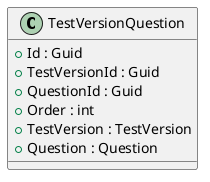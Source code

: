 @startuml
class TestVersionQuestion {
    + Id : Guid
    + TestVersionId : Guid
    + QuestionId : Guid
    + Order : int
    + TestVersion : TestVersion
    + Question : Question
}
@enduml 